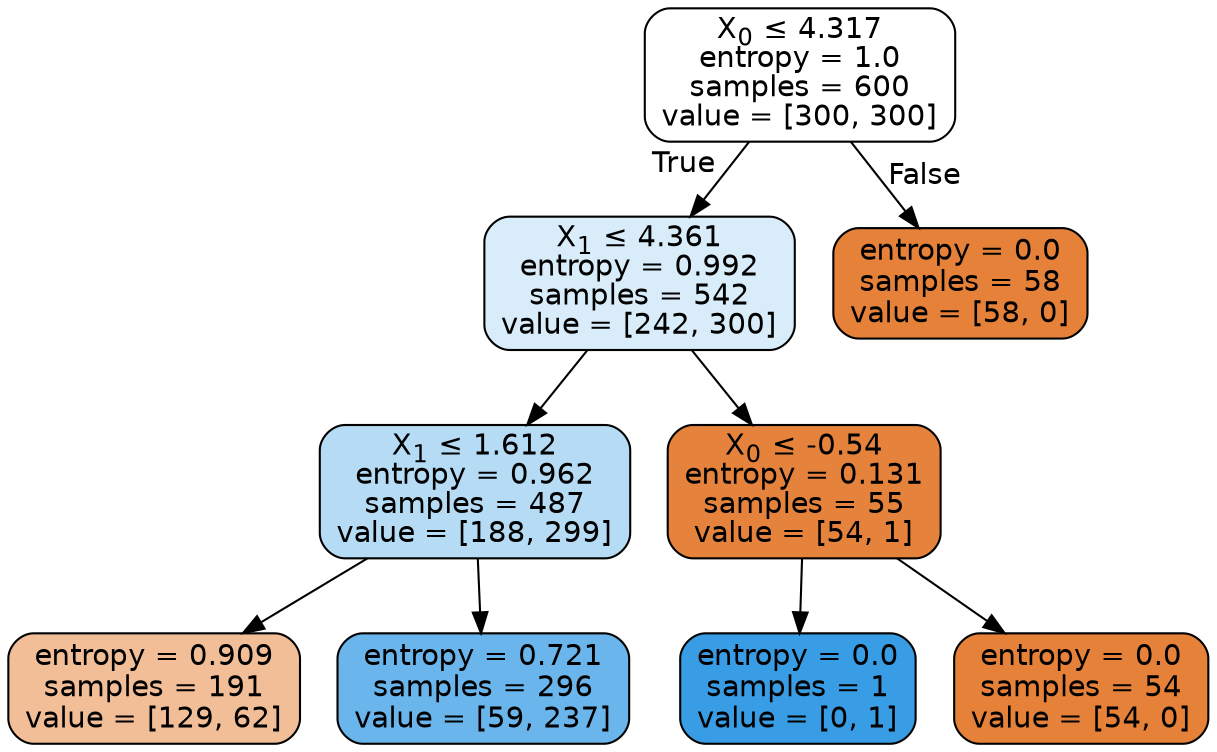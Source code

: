 digraph Tree {
node [shape=box, style="filled, rounded", color="black", fontname="helvetica"] ;
edge [fontname="helvetica"] ;
0 [label=<X<SUB>0</SUB> &le; 4.317<br/>entropy = 1.0<br/>samples = 600<br/>value = [300, 300]>, fillcolor="#ffffff"] ;
1 [label=<X<SUB>1</SUB> &le; 4.361<br/>entropy = 0.992<br/>samples = 542<br/>value = [242, 300]>, fillcolor="#d9ecfa"] ;
0 -> 1 [labeldistance=2.5, labelangle=45, headlabel="True"] ;
2 [label=<X<SUB>1</SUB> &le; 1.612<br/>entropy = 0.962<br/>samples = 487<br/>value = [188, 299]>, fillcolor="#b5dbf5"] ;
1 -> 2 ;
3 [label=<entropy = 0.909<br/>samples = 191<br/>value = [129, 62]>, fillcolor="#f1be98"] ;
2 -> 3 ;
4 [label=<entropy = 0.721<br/>samples = 296<br/>value = [59, 237]>, fillcolor="#6ab5eb"] ;
2 -> 4 ;
5 [label=<X<SUB>0</SUB> &le; -0.54<br/>entropy = 0.131<br/>samples = 55<br/>value = [54, 1]>, fillcolor="#e5833d"] ;
1 -> 5 ;
6 [label=<entropy = 0.0<br/>samples = 1<br/>value = [0, 1]>, fillcolor="#399de5"] ;
5 -> 6 ;
7 [label=<entropy = 0.0<br/>samples = 54<br/>value = [54, 0]>, fillcolor="#e58139"] ;
5 -> 7 ;
8 [label=<entropy = 0.0<br/>samples = 58<br/>value = [58, 0]>, fillcolor="#e58139"] ;
0 -> 8 [labeldistance=2.5, labelangle=-45, headlabel="False"] ;
}